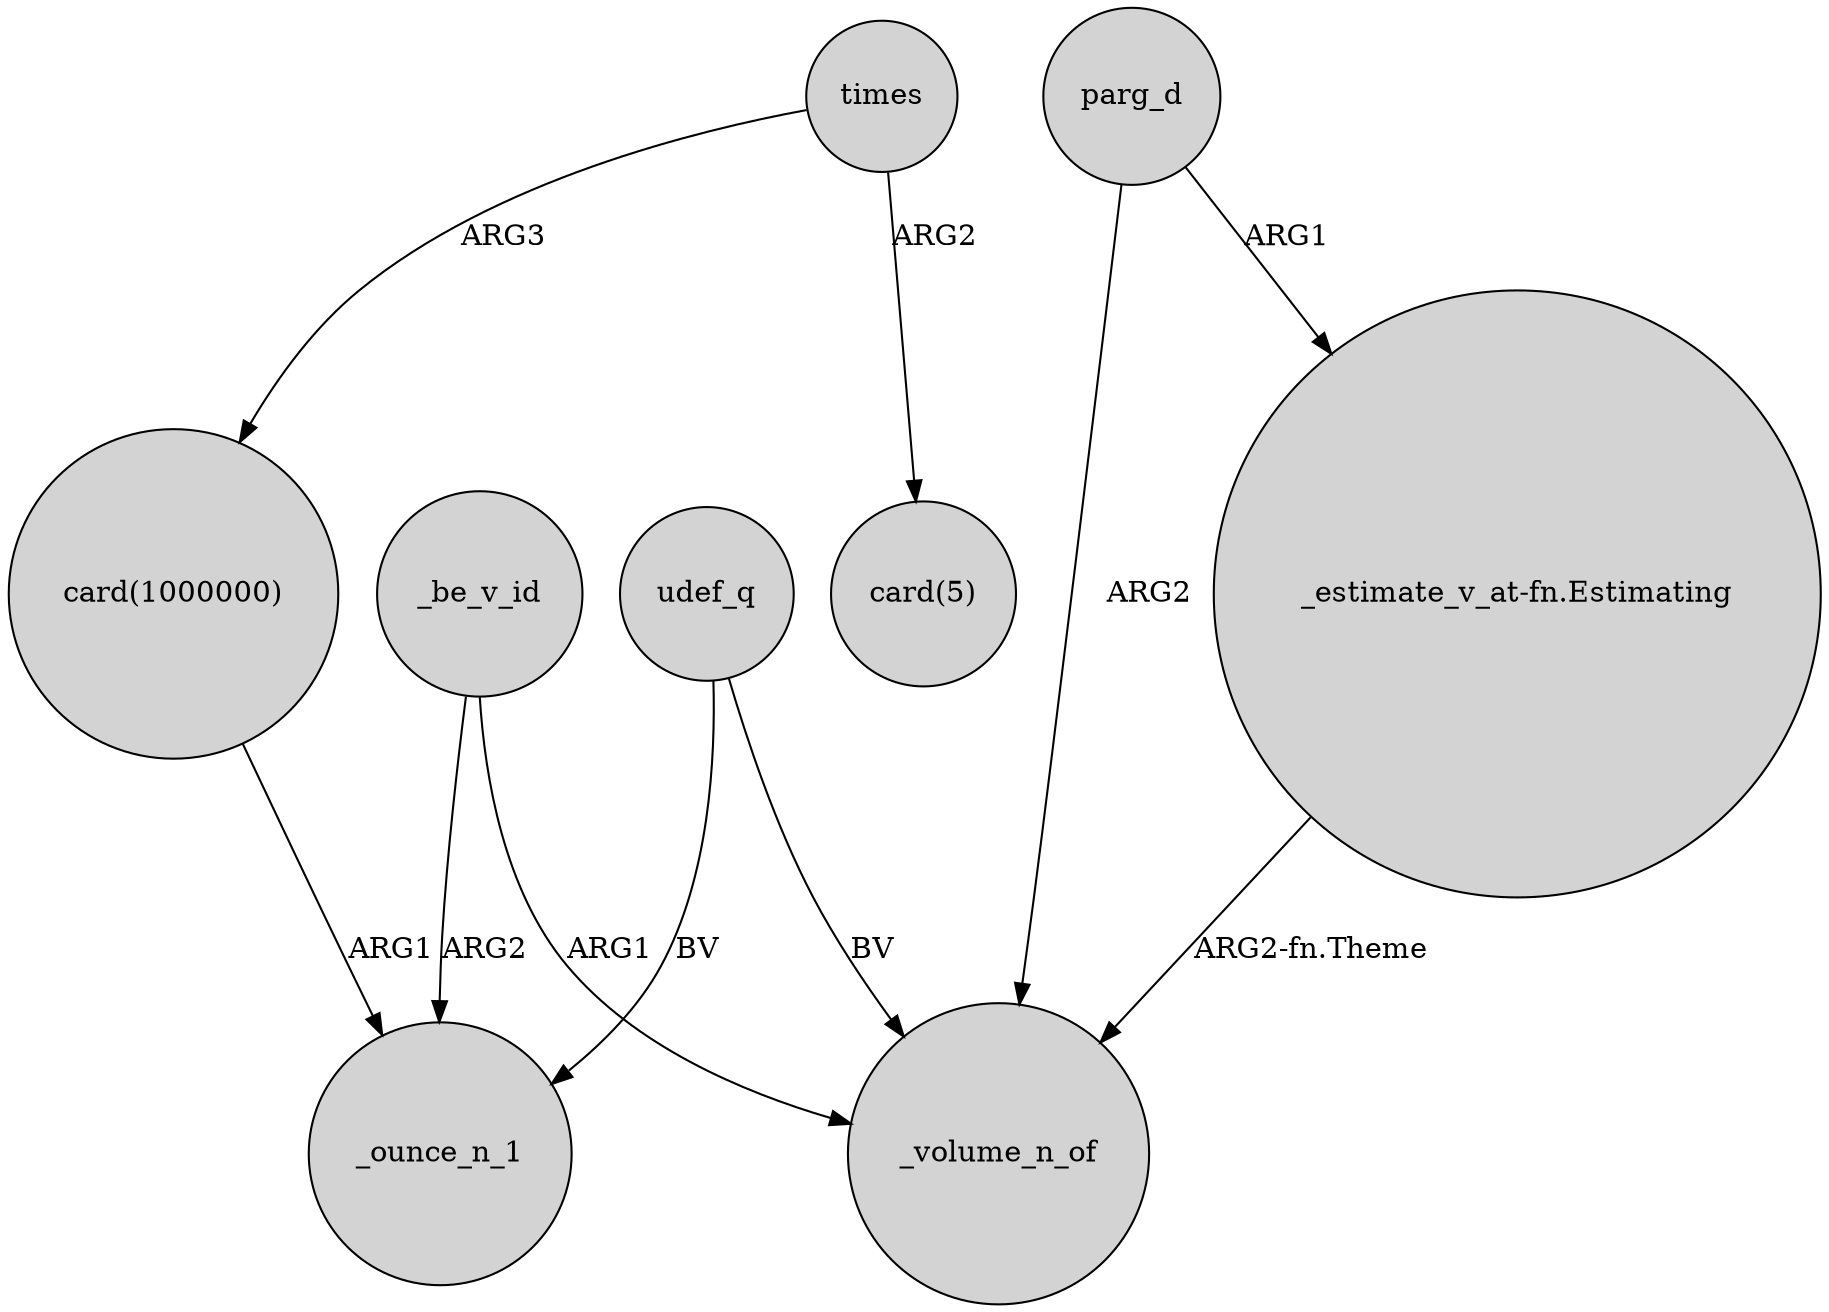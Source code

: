 digraph {
	node [shape=circle style=filled]
	_be_v_id -> _ounce_n_1 [label=ARG2]
	times -> "card(5)" [label=ARG2]
	udef_q -> _ounce_n_1 [label=BV]
	"_estimate_v_at-fn.Estimating" -> _volume_n_of [label="ARG2-fn.Theme"]
	_be_v_id -> _volume_n_of [label=ARG1]
	times -> "card(1000000)" [label=ARG3]
	"card(1000000)" -> _ounce_n_1 [label=ARG1]
	parg_d -> _volume_n_of [label=ARG2]
	parg_d -> "_estimate_v_at-fn.Estimating" [label=ARG1]
	udef_q -> _volume_n_of [label=BV]
}
